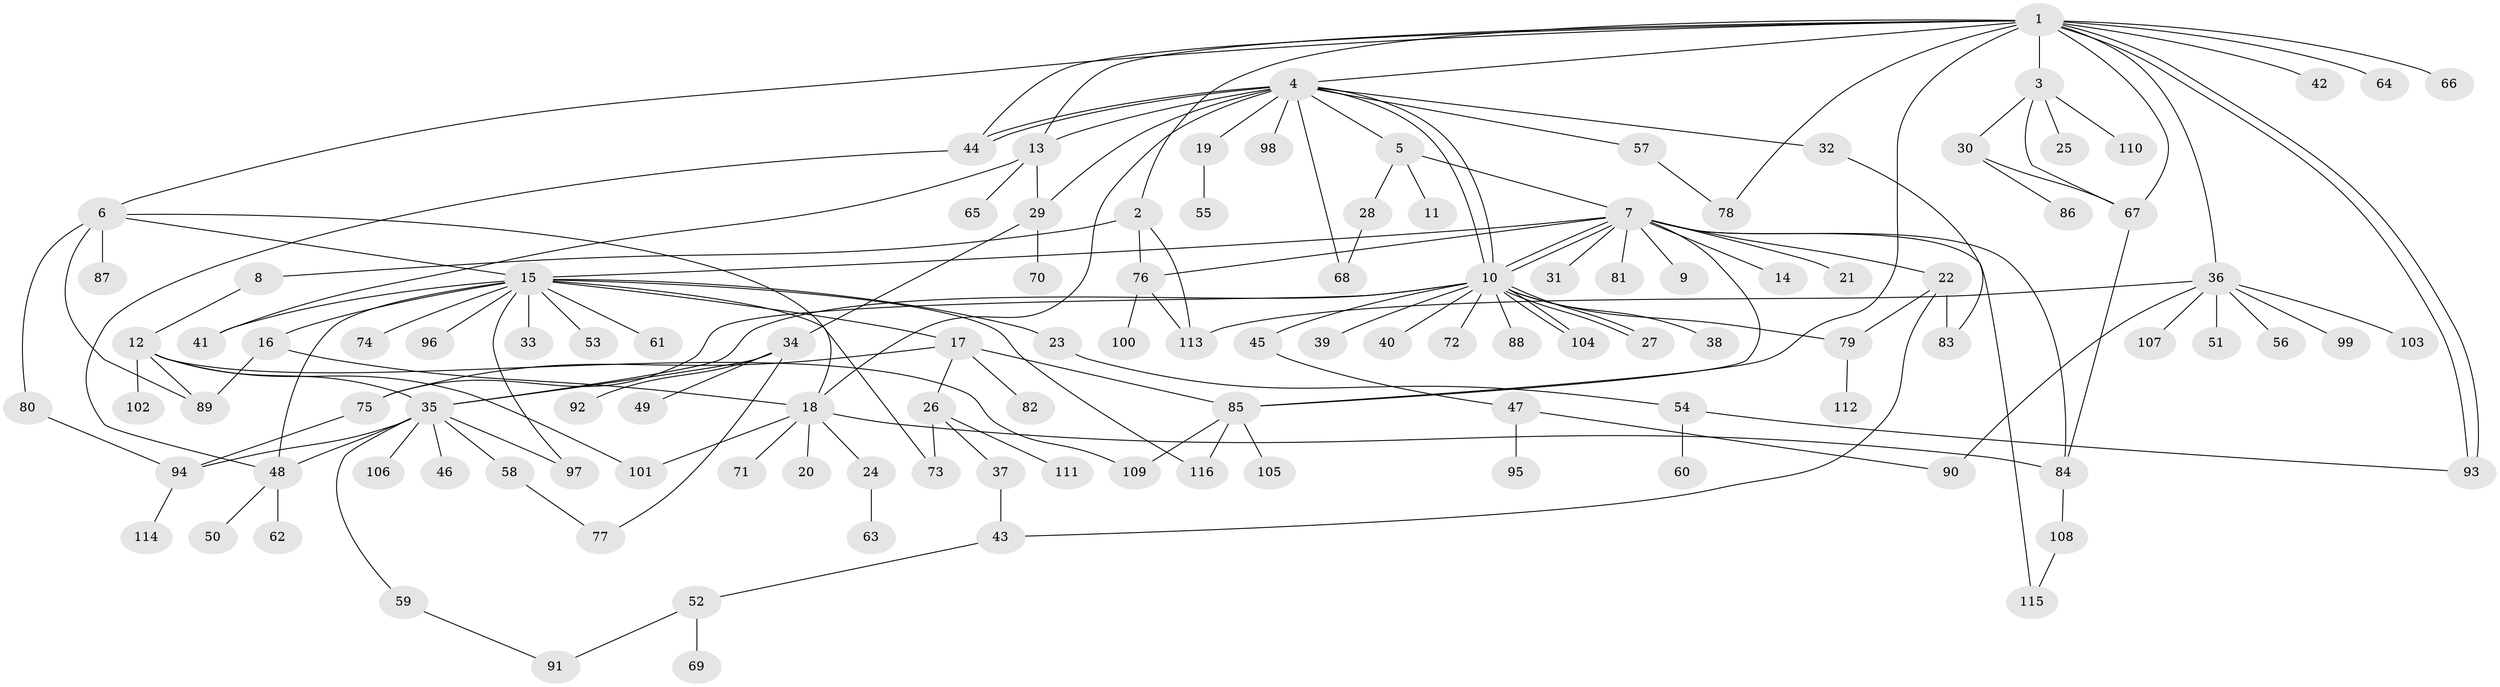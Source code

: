 // coarse degree distribution, {17: 0.011111111111111112, 4: 0.1, 5: 0.044444444444444446, 19: 0.011111111111111112, 3: 0.1, 13: 0.022222222222222223, 1: 0.4888888888888889, 16: 0.011111111111111112, 6: 0.011111111111111112, 15: 0.011111111111111112, 2: 0.17777777777777778, 8: 0.011111111111111112}
// Generated by graph-tools (version 1.1) at 2025/51/02/27/25 19:51:59]
// undirected, 116 vertices, 162 edges
graph export_dot {
graph [start="1"]
  node [color=gray90,style=filled];
  1;
  2;
  3;
  4;
  5;
  6;
  7;
  8;
  9;
  10;
  11;
  12;
  13;
  14;
  15;
  16;
  17;
  18;
  19;
  20;
  21;
  22;
  23;
  24;
  25;
  26;
  27;
  28;
  29;
  30;
  31;
  32;
  33;
  34;
  35;
  36;
  37;
  38;
  39;
  40;
  41;
  42;
  43;
  44;
  45;
  46;
  47;
  48;
  49;
  50;
  51;
  52;
  53;
  54;
  55;
  56;
  57;
  58;
  59;
  60;
  61;
  62;
  63;
  64;
  65;
  66;
  67;
  68;
  69;
  70;
  71;
  72;
  73;
  74;
  75;
  76;
  77;
  78;
  79;
  80;
  81;
  82;
  83;
  84;
  85;
  86;
  87;
  88;
  89;
  90;
  91;
  92;
  93;
  94;
  95;
  96;
  97;
  98;
  99;
  100;
  101;
  102;
  103;
  104;
  105;
  106;
  107;
  108;
  109;
  110;
  111;
  112;
  113;
  114;
  115;
  116;
  1 -- 2;
  1 -- 3;
  1 -- 4;
  1 -- 6;
  1 -- 13;
  1 -- 36;
  1 -- 42;
  1 -- 44;
  1 -- 64;
  1 -- 66;
  1 -- 67;
  1 -- 78;
  1 -- 85;
  1 -- 93;
  1 -- 93;
  2 -- 8;
  2 -- 76;
  2 -- 113;
  3 -- 25;
  3 -- 30;
  3 -- 67;
  3 -- 110;
  4 -- 5;
  4 -- 10;
  4 -- 10;
  4 -- 13;
  4 -- 18;
  4 -- 19;
  4 -- 29;
  4 -- 32;
  4 -- 44;
  4 -- 44;
  4 -- 57;
  4 -- 68;
  4 -- 98;
  5 -- 7;
  5 -- 11;
  5 -- 28;
  6 -- 15;
  6 -- 18;
  6 -- 80;
  6 -- 87;
  6 -- 89;
  7 -- 9;
  7 -- 10;
  7 -- 10;
  7 -- 14;
  7 -- 15;
  7 -- 21;
  7 -- 22;
  7 -- 31;
  7 -- 76;
  7 -- 81;
  7 -- 84;
  7 -- 85;
  7 -- 115;
  8 -- 12;
  10 -- 27;
  10 -- 27;
  10 -- 35;
  10 -- 38;
  10 -- 39;
  10 -- 40;
  10 -- 45;
  10 -- 72;
  10 -- 75;
  10 -- 79;
  10 -- 88;
  10 -- 104;
  10 -- 104;
  12 -- 35;
  12 -- 89;
  12 -- 101;
  12 -- 102;
  12 -- 109;
  13 -- 29;
  13 -- 41;
  13 -- 65;
  15 -- 16;
  15 -- 17;
  15 -- 23;
  15 -- 33;
  15 -- 41;
  15 -- 48;
  15 -- 53;
  15 -- 61;
  15 -- 73;
  15 -- 74;
  15 -- 96;
  15 -- 97;
  15 -- 116;
  16 -- 18;
  16 -- 89;
  17 -- 26;
  17 -- 75;
  17 -- 82;
  17 -- 85;
  18 -- 20;
  18 -- 24;
  18 -- 71;
  18 -- 84;
  18 -- 101;
  19 -- 55;
  22 -- 43;
  22 -- 79;
  22 -- 83;
  23 -- 54;
  24 -- 63;
  26 -- 37;
  26 -- 73;
  26 -- 111;
  28 -- 68;
  29 -- 34;
  29 -- 70;
  30 -- 67;
  30 -- 86;
  32 -- 83;
  34 -- 35;
  34 -- 49;
  34 -- 77;
  34 -- 92;
  35 -- 46;
  35 -- 48;
  35 -- 58;
  35 -- 59;
  35 -- 94;
  35 -- 97;
  35 -- 106;
  36 -- 51;
  36 -- 56;
  36 -- 90;
  36 -- 99;
  36 -- 103;
  36 -- 107;
  36 -- 113;
  37 -- 43;
  43 -- 52;
  44 -- 48;
  45 -- 47;
  47 -- 90;
  47 -- 95;
  48 -- 50;
  48 -- 62;
  52 -- 69;
  52 -- 91;
  54 -- 60;
  54 -- 93;
  57 -- 78;
  58 -- 77;
  59 -- 91;
  67 -- 84;
  75 -- 94;
  76 -- 100;
  76 -- 113;
  79 -- 112;
  80 -- 94;
  84 -- 108;
  85 -- 105;
  85 -- 109;
  85 -- 116;
  94 -- 114;
  108 -- 115;
}
